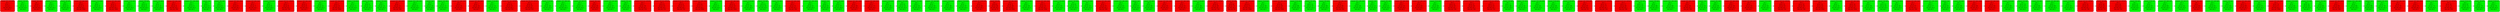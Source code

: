 digraph {
graph [ dpi = 300 ]; 
rankdir=LR;
node [ shape=record ];
node_0[label = " comand: MOV_R15_IMM | size: 2 | old_ip: -1 | new_ip: 0 | has imm_arg: 1 | imm_arg: 0 | ", style = "rounded, filled", fillcolor = red]
node_1[label = " comand: POP_R13 | size: 2 | old_ip: -1 | new_ip: 10 | has imm_arg: 0 | imm_arg: 0 | ", style = "rounded, filled", fillcolor = green]
node_0 -> node_1;
node_2[label = " comand: x86_CALL | size: 1 | old_ip: 0 | new_ip: 12 | has imm_arg: 1 | imm_arg: 3 | ", style = " filled", fillcolor = red]
node_1 -> node_2;
node_3[label = " comand: PUSH_R13 | size: 2 | old_ip: 5 | new_ip: 17 | has imm_arg: 0 | imm_arg: 0 | ", style = "rounded, filled", fillcolor = green]
node_2 -> node_3;
node_4[label = " comand: x86_RET | size: 1 | old_ip: -1 | new_ip: 19 | has imm_arg: 0 | imm_arg: 0 | ", style = "rounded, filled", fillcolor = green]
node_3 -> node_4;
node_5[label = " comand: MOV_REG_IMM | size: 2 | old_ip: 6 | new_ip: 20 | has imm_arg: 1 | imm_arg: 10000 | ", style = " filled", fillcolor = red]
node_4 -> node_5;
node_6[label = " comand: PUSH_REG | size: 1 | old_ip: -1 | new_ip: 30 | has imm_arg: 0 | imm_arg: 0 | ", style = " filled", fillcolor = green]
node_5 -> node_6;
node_7[label = " comand: MOV_REG_IMM | size: 2 | old_ip: 11 | new_ip: 31 | has imm_arg: 1 | imm_arg: 10000 | ", style = " filled", fillcolor = red]
node_6 -> node_7;
node_8[label = " comand: PUSH_REG | size: 1 | old_ip: -1 | new_ip: 41 | has imm_arg: 0 | imm_arg: 0 | ", style = " filled", fillcolor = green]
node_7 -> node_8;
node_9[label = " comand: POP_REG | size: 1 | old_ip: 16 | new_ip: 42 | has imm_arg: 0 | imm_arg: 0 | ", style = "rounded, filled", fillcolor = green]
node_8 -> node_9;
node_10[label = " comand: POP_REG | size: 1 | old_ip: -1 | new_ip: 43 | has imm_arg: 0 | imm_arg: 0 | ", style = " filled", fillcolor = green]
node_9 -> node_10;
node_11[label = " comand: MOV_REG_IMM | size: 2 | old_ip: -1 | new_ip: 44 | has imm_arg: 1 | imm_arg: 1000 | ", style = " filled", fillcolor = red]
node_10 -> node_11;
node_12[label = " comand: IMUL_REG_REG | size: 4 | old_ip: -1 | new_ip: 54 | has imm_arg: 0 | imm_arg: 0 | ", style = " filled", fillcolor = green]
node_11 -> node_12;
node_13[label = " comand: CQO | size: 2 | old_ip: -1 | new_ip: 58 | has imm_arg: 0 | imm_arg: 0 | ", style = " filled", fillcolor = green]
node_12 -> node_13;
node_14[label = " comand: IDIV_REG | size: 3 | old_ip: -1 | new_ip: 60 | has imm_arg: 0 | imm_arg: 0 | ", style = " filled", fillcolor = green]
node_13 -> node_14;
node_15[label = " comand: MOV_REG_IMM | size: 2 | old_ip: -1 | new_ip: 63 | has imm_arg: 1 | imm_arg: 0 | ", style = " filled", fillcolor = red]
node_14 -> node_15;
node_16[label = " comand: MOV_REG_IMM | size: 2 | old_ip: -1 | new_ip: 73 | has imm_arg: 1 | imm_arg: 0 | ", style = " filled", fillcolor = red]
node_15 -> node_16;
node_17[label = " comand: PUSH_REG | size: 1 | old_ip: -1 | new_ip: 83 | has imm_arg: 0 | imm_arg: 0 | ", style = " filled", fillcolor = green]
node_16 -> node_17;
node_18[label = " comand: POP_R15_OFFSET | size: 3 | old_ip: 17 | new_ip: 84 | has imm_arg: 1 | imm_arg: 1244 | ", style = "rounded, filled", fillcolor = red]
node_17 -> node_18;
node_19[label = " comand: MOV_REG_IMM | size: 2 | old_ip: 22 | new_ip: 91 | has imm_arg: 1 | imm_arg: 0 | ", style = " filled", fillcolor = red]
node_18 -> node_19;
node_20[label = " comand: PUSH_REG | size: 1 | old_ip: -1 | new_ip: 101 | has imm_arg: 0 | imm_arg: 0 | ", style = " filled", fillcolor = green]
node_19 -> node_20;
node_21[label = " comand: MOV_REG_IMM | size: 2 | old_ip: 27 | new_ip: 102 | has imm_arg: 1 | imm_arg: 10000 | ", style = " filled", fillcolor = red]
node_20 -> node_21;
node_22[label = " comand: PUSH_REG | size: 1 | old_ip: -1 | new_ip: 112 | has imm_arg: 0 | imm_arg: 0 | ", style = " filled", fillcolor = green]
node_21 -> node_22;
node_23[label = " comand: POP_REG | size: 1 | old_ip: 32 | new_ip: 113 | has imm_arg: 0 | imm_arg: 0 | ", style = "rounded, filled", fillcolor = green]
node_22 -> node_23;
node_24[label = " comand: POP_REG | size: 1 | old_ip: -1 | new_ip: 114 | has imm_arg: 0 | imm_arg: 0 | ", style = " filled", fillcolor = green]
node_23 -> node_24;
node_25[label = " comand: MOV_REG_IMM | size: 2 | old_ip: -1 | new_ip: 115 | has imm_arg: 1 | imm_arg: 1000 | ", style = " filled", fillcolor = red]
node_24 -> node_25;
node_26[label = " comand: IMUL_REG_REG | size: 4 | old_ip: -1 | new_ip: 125 | has imm_arg: 0 | imm_arg: 0 | ", style = " filled", fillcolor = green]
node_25 -> node_26;
node_27[label = " comand: CQO | size: 2 | old_ip: -1 | new_ip: 129 | has imm_arg: 0 | imm_arg: 0 | ", style = " filled", fillcolor = green]
node_26 -> node_27;
node_28[label = " comand: IDIV_REG | size: 3 | old_ip: -1 | new_ip: 131 | has imm_arg: 0 | imm_arg: 0 | ", style = " filled", fillcolor = green]
node_27 -> node_28;
node_29[label = " comand: MOV_REG_IMM | size: 2 | old_ip: -1 | new_ip: 134 | has imm_arg: 1 | imm_arg: 0 | ", style = " filled", fillcolor = red]
node_28 -> node_29;
node_30[label = " comand: MOV_REG_IMM | size: 2 | old_ip: -1 | new_ip: 144 | has imm_arg: 1 | imm_arg: 0 | ", style = " filled", fillcolor = red]
node_29 -> node_30;
node_31[label = " comand: PUSH_REG | size: 1 | old_ip: -1 | new_ip: 154 | has imm_arg: 0 | imm_arg: 0 | ", style = " filled", fillcolor = green]
node_30 -> node_31;
node_32[label = " comand: POP_R15_OFFSET | size: 3 | old_ip: 33 | new_ip: 155 | has imm_arg: 1 | imm_arg: 1252 | ", style = "rounded, filled", fillcolor = red]
node_31 -> node_32;
node_33[label = " comand: LEA_RDI_R15_OFFSET | size: 3 | old_ip: 38 | new_ip: 162 | has imm_arg: 1 | imm_arg: 1220 | ", style = "rounded, filled", fillcolor = red]
node_32 -> node_33;
node_34[label = " comand: PUSH_ALL | size: 6 | old_ip: -1 | new_ip: 169 | has imm_arg: 0 | imm_arg: 0 | ", style = "rounded, filled", fillcolor = green]
node_33 -> node_34;
node_35[label = " comand: MOV_RBP_RSP | size: 3 | old_ip: -1 | new_ip: 175 | has imm_arg: 0 | imm_arg: 0 | ", style = "rounded, filled", fillcolor = green]
node_34 -> node_35;
node_36[label = " comand: AND_RSP_FF | size: 4 | old_ip: -1 | new_ip: 178 | has imm_arg: 0 | imm_arg: 0 | ", style = " filled", fillcolor = green]
node_35 -> node_36;
node_37[label = " comand: x86_CALL | size: 1 | old_ip: -1 | new_ip: 182 | has imm_arg: 1 | imm_arg: 0 | ", style = " filled", fillcolor = red]
node_36 -> node_37;
node_38[label = " comand: MOV_RSP_RBP | size: 3 | old_ip: -1 | new_ip: 187 | has imm_arg: 0 | imm_arg: 0 | ", style = " filled", fillcolor = green]
node_37 -> node_38;
node_39[label = " comand: POP_ALL | size: 6 | old_ip: -1 | new_ip: 190 | has imm_arg: 0 | imm_arg: 0 | ", style = " filled", fillcolor = green]
node_38 -> node_39;
node_40[label = " comand: PUSH_R15_OFFSET | size: 3 | old_ip: -1 | new_ip: 196 | has imm_arg: 1 | imm_arg: 1220 | ", style = "rounded, filled", fillcolor = red]
node_39 -> node_40;
node_41[label = " comand: POP_R15_OFFSET | size: 3 | old_ip: 39 | new_ip: 203 | has imm_arg: 1 | imm_arg: 1252 | ", style = "rounded, filled", fillcolor = red]
node_40 -> node_41;
node_42[label = " comand: PUSH_R15_OFFSET | size: 3 | old_ip: 44 | new_ip: 210 | has imm_arg: 1 | imm_arg: 1252 | ", style = "rounded, filled", fillcolor = red]
node_41 -> node_42;
node_43[label = " comand: MOV_REG_IMM | size: 2 | old_ip: 49 | new_ip: 217 | has imm_arg: 1 | imm_arg: 20000 | ", style = " filled", fillcolor = red]
node_42 -> node_43;
node_44[label = " comand: PUSH_REG | size: 1 | old_ip: -1 | new_ip: 227 | has imm_arg: 0 | imm_arg: 0 | ", style = " filled", fillcolor = green]
node_43 -> node_44;
node_45[label = " comand: MOV_REG_IMM | size: 2 | old_ip: 54 | new_ip: 228 | has imm_arg: 1 | imm_arg: 10000 | ", style = " filled", fillcolor = red]
node_44 -> node_45;
node_46[label = " comand: PUSH_REG | size: 1 | old_ip: -1 | new_ip: 238 | has imm_arg: 0 | imm_arg: 0 | ", style = " filled", fillcolor = green]
node_45 -> node_46;
node_47[label = " comand: POP_REG | size: 1 | old_ip: 59 | new_ip: 239 | has imm_arg: 0 | imm_arg: 0 | ", style = "rounded, filled", fillcolor = green]
node_46 -> node_47;
node_48[label = " comand: POP_REG | size: 1 | old_ip: -1 | new_ip: 240 | has imm_arg: 0 | imm_arg: 0 | ", style = " filled", fillcolor = green]
node_47 -> node_48;
node_49[label = " comand: MOV_REG_IMM | size: 2 | old_ip: -1 | new_ip: 241 | has imm_arg: 1 | imm_arg: 1000 | ", style = " filled", fillcolor = red]
node_48 -> node_49;
node_50[label = " comand: IMUL_REG_REG | size: 4 | old_ip: -1 | new_ip: 251 | has imm_arg: 0 | imm_arg: 0 | ", style = " filled", fillcolor = green]
node_49 -> node_50;
node_51[label = " comand: CQO | size: 2 | old_ip: -1 | new_ip: 255 | has imm_arg: 0 | imm_arg: 0 | ", style = " filled", fillcolor = green]
node_50 -> node_51;
node_52[label = " comand: IDIV_REG | size: 3 | old_ip: -1 | new_ip: 257 | has imm_arg: 0 | imm_arg: 0 | ", style = " filled", fillcolor = green]
node_51 -> node_52;
node_53[label = " comand: MOV_REG_IMM | size: 2 | old_ip: -1 | new_ip: 260 | has imm_arg: 1 | imm_arg: 0 | ", style = " filled", fillcolor = red]
node_52 -> node_53;
node_54[label = " comand: MOV_REG_IMM | size: 2 | old_ip: -1 | new_ip: 270 | has imm_arg: 1 | imm_arg: 0 | ", style = " filled", fillcolor = red]
node_53 -> node_54;
node_55[label = " comand: PUSH_REG | size: 1 | old_ip: -1 | new_ip: 280 | has imm_arg: 0 | imm_arg: 0 | ", style = " filled", fillcolor = green]
node_54 -> node_55;
node_56[label = " comand: POP_REG | size: 1 | old_ip: 60 | new_ip: 281 | has imm_arg: 0 | imm_arg: 0 | ", style = "rounded, filled", fillcolor = green]
node_55 -> node_56;
node_57[label = " comand: POP_REG | size: 1 | old_ip: -1 | new_ip: 282 | has imm_arg: 0 | imm_arg: 0 | ", style = " filled", fillcolor = green]
node_56 -> node_57;
node_58[label = " comand: CMP_RAX_RBX | size: 3 | old_ip: -1 | new_ip: 283 | has imm_arg: 0 | imm_arg: 0 | ", style = " filled", fillcolor = green]
node_57 -> node_58;
node_59[label = " comand: PUSH_REG | size: 1 | old_ip: -1 | new_ip: 286 | has imm_arg: 0 | imm_arg: 0 | ", style = " filled", fillcolor = green]
node_58 -> node_59;
node_60[label = " comand: PUSH_REG | size: 1 | old_ip: -1 | new_ip: 287 | has imm_arg: 0 | imm_arg: 0 | ", style = "rounded, filled", fillcolor = green]
node_59 -> node_60;
node_61[label = " comand: x86_COND_JMP | size: 2 | old_ip: -1 | new_ip: 288 | has imm_arg: 1 | imm_arg: 5 | ", style = "rounded, filled", fillcolor = red]
node_60 -> node_61;
node_62[label = " comand: x86_JMP | size: 1 | old_ip: 65 | new_ip: 294 | has imm_arg: 1 | imm_arg: 76 | ", style = "rounded, filled", fillcolor = red]
node_61 -> node_62;
node_63[label = " comand: MOV_REG_IMM | size: 2 | old_ip: 70 | new_ip: 299 | has imm_arg: 1 | imm_arg: 10000 | ", style = " filled", fillcolor = red]
node_62 -> node_63;
node_64[label = " comand: PUSH_REG | size: 1 | old_ip: -1 | new_ip: 309 | has imm_arg: 0 | imm_arg: 0 | ", style = " filled", fillcolor = green]
node_63 -> node_64;
node_65[label = " comand: MOV_REG_IMM | size: 2 | old_ip: 75 | new_ip: 310 | has imm_arg: 1 | imm_arg: 10000 | ", style = " filled", fillcolor = red]
node_64 -> node_65;
node_66[label = " comand: PUSH_REG | size: 1 | old_ip: -1 | new_ip: 320 | has imm_arg: 0 | imm_arg: 0 | ", style = " filled", fillcolor = green]
node_65 -> node_66;
node_67[label = " comand: POP_REG | size: 1 | old_ip: 80 | new_ip: 321 | has imm_arg: 0 | imm_arg: 0 | ", style = "rounded, filled", fillcolor = green]
node_66 -> node_67;
node_68[label = " comand: POP_REG | size: 1 | old_ip: -1 | new_ip: 322 | has imm_arg: 0 | imm_arg: 0 | ", style = " filled", fillcolor = green]
node_67 -> node_68;
node_69[label = " comand: MOV_REG_IMM | size: 2 | old_ip: -1 | new_ip: 323 | has imm_arg: 1 | imm_arg: 1000 | ", style = " filled", fillcolor = red]
node_68 -> node_69;
node_70[label = " comand: IMUL_REG_REG | size: 4 | old_ip: -1 | new_ip: 333 | has imm_arg: 0 | imm_arg: 0 | ", style = " filled", fillcolor = green]
node_69 -> node_70;
node_71[label = " comand: CQO | size: 2 | old_ip: -1 | new_ip: 337 | has imm_arg: 0 | imm_arg: 0 | ", style = " filled", fillcolor = green]
node_70 -> node_71;
node_72[label = " comand: IDIV_REG | size: 3 | old_ip: -1 | new_ip: 339 | has imm_arg: 0 | imm_arg: 0 | ", style = " filled", fillcolor = green]
node_71 -> node_72;
node_73[label = " comand: MOV_REG_IMM | size: 2 | old_ip: -1 | new_ip: 342 | has imm_arg: 1 | imm_arg: 0 | ", style = " filled", fillcolor = red]
node_72 -> node_73;
node_74[label = " comand: MOV_REG_IMM | size: 2 | old_ip: -1 | new_ip: 352 | has imm_arg: 1 | imm_arg: 0 | ", style = " filled", fillcolor = red]
node_73 -> node_74;
node_75[label = " comand: PUSH_REG | size: 1 | old_ip: -1 | new_ip: 362 | has imm_arg: 0 | imm_arg: 0 | ", style = " filled", fillcolor = green]
node_74 -> node_75;
node_76[label = " comand: POP_R15_OFFSET | size: 3 | old_ip: 81 | new_ip: 363 | has imm_arg: 1 | imm_arg: 1244 | ", style = "rounded, filled", fillcolor = red]
node_75 -> node_76;
node_77[label = " comand: x86_JMP | size: 1 | old_ip: 86 | new_ip: 370 | has imm_arg: 1 | imm_arg: 250 | ", style = "rounded, filled", fillcolor = red]
node_76 -> node_77;
node_78[label = " comand: MOV_REG_IMM | size: 2 | old_ip: 91 | new_ip: 375 | has imm_arg: 1 | imm_arg: 10000 | ", style = " filled", fillcolor = red]
node_77 -> node_78;
node_79[label = " comand: PUSH_REG | size: 1 | old_ip: -1 | new_ip: 385 | has imm_arg: 0 | imm_arg: 0 | ", style = " filled", fillcolor = green]
node_78 -> node_79;
node_80[label = " comand: MOV_REG_IMM | size: 2 | old_ip: 96 | new_ip: 386 | has imm_arg: 1 | imm_arg: 10000 | ", style = " filled", fillcolor = red]
node_79 -> node_80;
node_81[label = " comand: PUSH_REG | size: 1 | old_ip: -1 | new_ip: 396 | has imm_arg: 0 | imm_arg: 0 | ", style = " filled", fillcolor = green]
node_80 -> node_81;
node_82[label = " comand: POP_REG | size: 1 | old_ip: 101 | new_ip: 397 | has imm_arg: 0 | imm_arg: 0 | ", style = "rounded, filled", fillcolor = green]
node_81 -> node_82;
node_83[label = " comand: POP_REG | size: 1 | old_ip: -1 | new_ip: 398 | has imm_arg: 0 | imm_arg: 0 | ", style = " filled", fillcolor = green]
node_82 -> node_83;
node_84[label = " comand: MOV_REG_IMM | size: 2 | old_ip: -1 | new_ip: 399 | has imm_arg: 1 | imm_arg: 1000 | ", style = " filled", fillcolor = red]
node_83 -> node_84;
node_85[label = " comand: IMUL_REG_REG | size: 4 | old_ip: -1 | new_ip: 409 | has imm_arg: 0 | imm_arg: 0 | ", style = " filled", fillcolor = green]
node_84 -> node_85;
node_86[label = " comand: CQO | size: 2 | old_ip: -1 | new_ip: 413 | has imm_arg: 0 | imm_arg: 0 | ", style = " filled", fillcolor = green]
node_85 -> node_86;
node_87[label = " comand: IDIV_REG | size: 3 | old_ip: -1 | new_ip: 415 | has imm_arg: 0 | imm_arg: 0 | ", style = " filled", fillcolor = green]
node_86 -> node_87;
node_88[label = " comand: MOV_REG_IMM | size: 2 | old_ip: -1 | new_ip: 418 | has imm_arg: 1 | imm_arg: 0 | ", style = " filled", fillcolor = red]
node_87 -> node_88;
node_89[label = " comand: MOV_REG_IMM | size: 2 | old_ip: -1 | new_ip: 428 | has imm_arg: 1 | imm_arg: 0 | ", style = " filled", fillcolor = red]
node_88 -> node_89;
node_90[label = " comand: PUSH_REG | size: 1 | old_ip: -1 | new_ip: 438 | has imm_arg: 0 | imm_arg: 0 | ", style = " filled", fillcolor = green]
node_89 -> node_90;
node_91[label = " comand: POP_R15_OFFSET | size: 3 | old_ip: 102 | new_ip: 439 | has imm_arg: 1 | imm_arg: 1260 | ", style = "rounded, filled", fillcolor = red]
node_90 -> node_91;
node_92[label = " comand: PUSH_R15_OFFSET | size: 3 | old_ip: 107 | new_ip: 446 | has imm_arg: 1 | imm_arg: 1260 | ", style = "rounded, filled", fillcolor = red]
node_91 -> node_92;
node_93[label = " comand: PUSH_R15_OFFSET | size: 3 | old_ip: 112 | new_ip: 453 | has imm_arg: 1 | imm_arg: 1252 | ", style = "rounded, filled", fillcolor = red]
node_92 -> node_93;
node_94[label = " comand: POP_REG | size: 1 | old_ip: 117 | new_ip: 460 | has imm_arg: 0 | imm_arg: 0 | ", style = "rounded, filled", fillcolor = green]
node_93 -> node_94;
node_95[label = " comand: POP_REG | size: 1 | old_ip: -1 | new_ip: 461 | has imm_arg: 0 | imm_arg: 0 | ", style = " filled", fillcolor = green]
node_94 -> node_95;
node_96[label = " comand: CMP_RAX_RBX | size: 3 | old_ip: -1 | new_ip: 462 | has imm_arg: 0 | imm_arg: 0 | ", style = " filled", fillcolor = green]
node_95 -> node_96;
node_97[label = " comand: PUSH_REG | size: 1 | old_ip: -1 | new_ip: 465 | has imm_arg: 0 | imm_arg: 0 | ", style = " filled", fillcolor = green]
node_96 -> node_97;
node_98[label = " comand: PUSH_REG | size: 1 | old_ip: -1 | new_ip: 466 | has imm_arg: 0 | imm_arg: 0 | ", style = "rounded, filled", fillcolor = green]
node_97 -> node_98;
node_99[label = " comand: x86_COND_JMP | size: 2 | old_ip: -1 | new_ip: 467 | has imm_arg: 1 | imm_arg: 152 | ", style = "rounded, filled", fillcolor = red]
node_98 -> node_99;
node_100[label = " comand: PUSH_R15_OFFSET | size: 3 | old_ip: 122 | new_ip: 473 | has imm_arg: 1 | imm_arg: 1244 | ", style = "rounded, filled", fillcolor = red]
node_99 -> node_100;
node_101[label = " comand: PUSH_R15_OFFSET | size: 3 | old_ip: 127 | new_ip: 480 | has imm_arg: 1 | imm_arg: 1260 | ", style = "rounded, filled", fillcolor = red]
node_100 -> node_101;
node_102[label = " comand: POP_REG | size: 1 | old_ip: 132 | new_ip: 487 | has imm_arg: 0 | imm_arg: 0 | ", style = "rounded, filled", fillcolor = green]
node_101 -> node_102;
node_103[label = " comand: POP_REG | size: 1 | old_ip: -1 | new_ip: 488 | has imm_arg: 0 | imm_arg: 0 | ", style = " filled", fillcolor = green]
node_102 -> node_103;
node_104[label = " comand: IMUL_REG_REG | size: 4 | old_ip: -1 | new_ip: 489 | has imm_arg: 0 | imm_arg: 0 | ", style = " filled", fillcolor = green]
node_103 -> node_104;
node_105[label = " comand: MOV_REG_IMM | size: 2 | old_ip: -1 | new_ip: 493 | has imm_arg: 1 | imm_arg: 1000 | ", style = " filled", fillcolor = red]
node_104 -> node_105;
node_106[label = " comand: CQO | size: 2 | old_ip: -1 | new_ip: 503 | has imm_arg: 0 | imm_arg: 0 | ", style = " filled", fillcolor = green]
node_105 -> node_106;
node_107[label = " comand: IDIV_REG | size: 3 | old_ip: -1 | new_ip: 505 | has imm_arg: 0 | imm_arg: 0 | ", style = " filled", fillcolor = green]
node_106 -> node_107;
node_108[label = " comand: MOV_REG_IMM | size: 2 | old_ip: -1 | new_ip: 508 | has imm_arg: 1 | imm_arg: 0 | ", style = " filled", fillcolor = red]
node_107 -> node_108;
node_109[label = " comand: MOV_REG_IMM | size: 2 | old_ip: -1 | new_ip: 518 | has imm_arg: 1 | imm_arg: 0 | ", style = " filled", fillcolor = red]
node_108 -> node_109;
node_110[label = " comand: PUSH_REG | size: 1 | old_ip: -1 | new_ip: 528 | has imm_arg: 0 | imm_arg: 0 | ", style = " filled", fillcolor = green]
node_109 -> node_110;
node_111[label = " comand: POP_R15_OFFSET | size: 3 | old_ip: 133 | new_ip: 529 | has imm_arg: 1 | imm_arg: 1244 | ", style = "rounded, filled", fillcolor = red]
node_110 -> node_111;
node_112[label = " comand: PUSH_R15_OFFSET | size: 3 | old_ip: 138 | new_ip: 536 | has imm_arg: 1 | imm_arg: 1260 | ", style = "rounded, filled", fillcolor = red]
node_111 -> node_112;
node_113[label = " comand: MOV_REG_IMM | size: 2 | old_ip: 143 | new_ip: 543 | has imm_arg: 1 | imm_arg: 10000 | ", style = " filled", fillcolor = red]
node_112 -> node_113;
node_114[label = " comand: PUSH_REG | size: 1 | old_ip: -1 | new_ip: 553 | has imm_arg: 0 | imm_arg: 0 | ", style = " filled", fillcolor = green]
node_113 -> node_114;
node_115[label = " comand: MOV_REG_IMM | size: 2 | old_ip: 148 | new_ip: 554 | has imm_arg: 1 | imm_arg: 10000 | ", style = " filled", fillcolor = red]
node_114 -> node_115;
node_116[label = " comand: PUSH_REG | size: 1 | old_ip: -1 | new_ip: 564 | has imm_arg: 0 | imm_arg: 0 | ", style = " filled", fillcolor = green]
node_115 -> node_116;
node_117[label = " comand: POP_REG | size: 1 | old_ip: 153 | new_ip: 565 | has imm_arg: 0 | imm_arg: 0 | ", style = "rounded, filled", fillcolor = green]
node_116 -> node_117;
node_118[label = " comand: POP_REG | size: 1 | old_ip: -1 | new_ip: 566 | has imm_arg: 0 | imm_arg: 0 | ", style = " filled", fillcolor = green]
node_117 -> node_118;
node_119[label = " comand: MOV_REG_IMM | size: 2 | old_ip: -1 | new_ip: 567 | has imm_arg: 1 | imm_arg: 1000 | ", style = " filled", fillcolor = red]
node_118 -> node_119;
node_120[label = " comand: IMUL_REG_REG | size: 4 | old_ip: -1 | new_ip: 577 | has imm_arg: 0 | imm_arg: 0 | ", style = " filled", fillcolor = green]
node_119 -> node_120;
node_121[label = " comand: CQO | size: 2 | old_ip: -1 | new_ip: 581 | has imm_arg: 0 | imm_arg: 0 | ", style = " filled", fillcolor = green]
node_120 -> node_121;
node_122[label = " comand: IDIV_REG | size: 3 | old_ip: -1 | new_ip: 583 | has imm_arg: 0 | imm_arg: 0 | ", style = " filled", fillcolor = green]
node_121 -> node_122;
node_123[label = " comand: MOV_REG_IMM | size: 2 | old_ip: -1 | new_ip: 586 | has imm_arg: 1 | imm_arg: 0 | ", style = " filled", fillcolor = red]
node_122 -> node_123;
node_124[label = " comand: MOV_REG_IMM | size: 2 | old_ip: -1 | new_ip: 596 | has imm_arg: 1 | imm_arg: 0 | ", style = " filled", fillcolor = red]
node_123 -> node_124;
node_125[label = " comand: PUSH_REG | size: 1 | old_ip: -1 | new_ip: 606 | has imm_arg: 0 | imm_arg: 0 | ", style = " filled", fillcolor = green]
node_124 -> node_125;
node_126[label = " comand: POP_REG | size: 1 | old_ip: 154 | new_ip: 607 | has imm_arg: 0 | imm_arg: 0 | ", style = "rounded, filled", fillcolor = green]
node_125 -> node_126;
node_127[label = " comand: POP_REG | size: 1 | old_ip: -1 | new_ip: 608 | has imm_arg: 0 | imm_arg: 0 | ", style = " filled", fillcolor = green]
node_126 -> node_127;
node_128[label = " comand: ADD_REG_REG | size: 3 | old_ip: -1 | new_ip: 609 | has imm_arg: 0 | imm_arg: 0 | ", style = " filled", fillcolor = green]
node_127 -> node_128;
node_129[label = " comand: PUSH_REG | size: 1 | old_ip: -1 | new_ip: 612 | has imm_arg: 0 | imm_arg: 0 | ", style = " filled", fillcolor = green]
node_128 -> node_129;
node_130[label = " comand: POP_R15_OFFSET | size: 3 | old_ip: 155 | new_ip: 613 | has imm_arg: 1 | imm_arg: 1260 | ", style = "rounded, filled", fillcolor = red]
node_129 -> node_130;
node_131[label = " comand: x86_JMP | size: 1 | old_ip: 160 | new_ip: 620 | has imm_arg: 1 | imm_arg: -179 | ", style = "rounded, filled", fillcolor = red]
node_130 -> node_131;
node_132[label = " comand: PUSH_R15_OFFSET | size: 3 | old_ip: 165 | new_ip: 625 | has imm_arg: 1 | imm_arg: 1244 | ", style = "rounded, filled", fillcolor = red]
node_131 -> node_132;
node_133[label = " comand: POP_REG | size: 1 | old_ip: 170 | new_ip: 632 | has imm_arg: 0 | imm_arg: 0 | ", style = "rounded, filled", fillcolor = green]
node_132 -> node_133;
node_134[label = " comand: PUSH_ALL | size: 6 | old_ip: -1 | new_ip: 633 | has imm_arg: 0 | imm_arg: 0 | ", style = "rounded, filled", fillcolor = green]
node_133 -> node_134;
node_135[label = " comand: MOV_RBP_RSP | size: 3 | old_ip: -1 | new_ip: 639 | has imm_arg: 0 | imm_arg: 0 | ", style = "rounded, filled", fillcolor = green]
node_134 -> node_135;
node_136[label = " comand: AND_RSP_FF | size: 4 | old_ip: -1 | new_ip: 642 | has imm_arg: 0 | imm_arg: 0 | ", style = " filled", fillcolor = green]
node_135 -> node_136;
node_137[label = " comand: x86_CALL | size: 1 | old_ip: -1 | new_ip: 646 | has imm_arg: 1 | imm_arg: 0 | ", style = " filled", fillcolor = red]
node_136 -> node_137;
node_138[label = " comand: MOV_RSP_RBP | size: 3 | old_ip: -1 | new_ip: 651 | has imm_arg: 0 | imm_arg: 0 | ", style = " filled", fillcolor = green]
node_137 -> node_138;
node_139[label = " comand: POP_ALL | size: 6 | old_ip: -1 | new_ip: 654 | has imm_arg: 0 | imm_arg: 0 | ", style = " filled", fillcolor = green]
node_138 -> node_139;
node_140[label = " comand: MOV_REG_IMM | size: 2 | old_ip: 171 | new_ip: 660 | has imm_arg: 1 | imm_arg: 0 | ", style = " filled", fillcolor = red]
node_139 -> node_140;
node_141[label = " comand: PUSH_REG | size: 1 | old_ip: -1 | new_ip: 670 | has imm_arg: 0 | imm_arg: 0 | ", style = " filled", fillcolor = green]
node_140 -> node_141;
node_142[label = " comand: MOV_REG_IMM | size: 2 | old_ip: 176 | new_ip: 671 | has imm_arg: 1 | imm_arg: 10000 | ", style = " filled", fillcolor = red]
node_141 -> node_142;
node_143[label = " comand: PUSH_REG | size: 1 | old_ip: -1 | new_ip: 681 | has imm_arg: 0 | imm_arg: 0 | ", style = " filled", fillcolor = green]
node_142 -> node_143;
node_144[label = " comand: POP_REG | size: 1 | old_ip: 181 | new_ip: 682 | has imm_arg: 0 | imm_arg: 0 | ", style = "rounded, filled", fillcolor = green]
node_143 -> node_144;
node_145[label = " comand: POP_REG | size: 1 | old_ip: -1 | new_ip: 683 | has imm_arg: 0 | imm_arg: 0 | ", style = " filled", fillcolor = green]
node_144 -> node_145;
node_146[label = " comand: MOV_REG_IMM | size: 2 | old_ip: -1 | new_ip: 684 | has imm_arg: 1 | imm_arg: 1000 | ", style = " filled", fillcolor = red]
node_145 -> node_146;
node_147[label = " comand: IMUL_REG_REG | size: 4 | old_ip: -1 | new_ip: 694 | has imm_arg: 0 | imm_arg: 0 | ", style = " filled", fillcolor = green]
node_146 -> node_147;
node_148[label = " comand: CQO | size: 2 | old_ip: -1 | new_ip: 698 | has imm_arg: 0 | imm_arg: 0 | ", style = " filled", fillcolor = green]
node_147 -> node_148;
node_149[label = " comand: IDIV_REG | size: 3 | old_ip: -1 | new_ip: 700 | has imm_arg: 0 | imm_arg: 0 | ", style = " filled", fillcolor = green]
node_148 -> node_149;
node_150[label = " comand: MOV_REG_IMM | size: 2 | old_ip: -1 | new_ip: 703 | has imm_arg: 1 | imm_arg: 0 | ", style = " filled", fillcolor = red]
node_149 -> node_150;
node_151[label = " comand: MOV_REG_IMM | size: 2 | old_ip: -1 | new_ip: 713 | has imm_arg: 1 | imm_arg: 0 | ", style = " filled", fillcolor = red]
node_150 -> node_151;
node_152[label = " comand: PUSH_REG | size: 1 | old_ip: -1 | new_ip: 723 | has imm_arg: 0 | imm_arg: 0 | ", style = " filled", fillcolor = green]
node_151 -> node_152;
node_153[label = " comand: POP_R15_OFFSET | size: 3 | old_ip: 182 | new_ip: 724 | has imm_arg: 1 | imm_arg: 1268 | ", style = "rounded, filled", fillcolor = red]
node_152 -> node_153;
node_154[label = " comand: PUSH_R13 | size: 2 | old_ip: 187 | new_ip: 731 | has imm_arg: 0 | imm_arg: 0 | ", style = "rounded, filled", fillcolor = green]
node_153 -> node_154;
node_155[label = " comand: x86_RET | size: 1 | old_ip: -1 | new_ip: 733 | has imm_arg: 0 | imm_arg: 0 | ", style = "rounded, filled", fillcolor = green]
node_154 -> node_155;
node_156[label = " comand: PUSH_R13 | size: 2 | old_ip: -1 | new_ip: 734 | has imm_arg: 0 | imm_arg: 0 | ", style = "rounded, filled", fillcolor = green]
node_155 -> node_156;
}